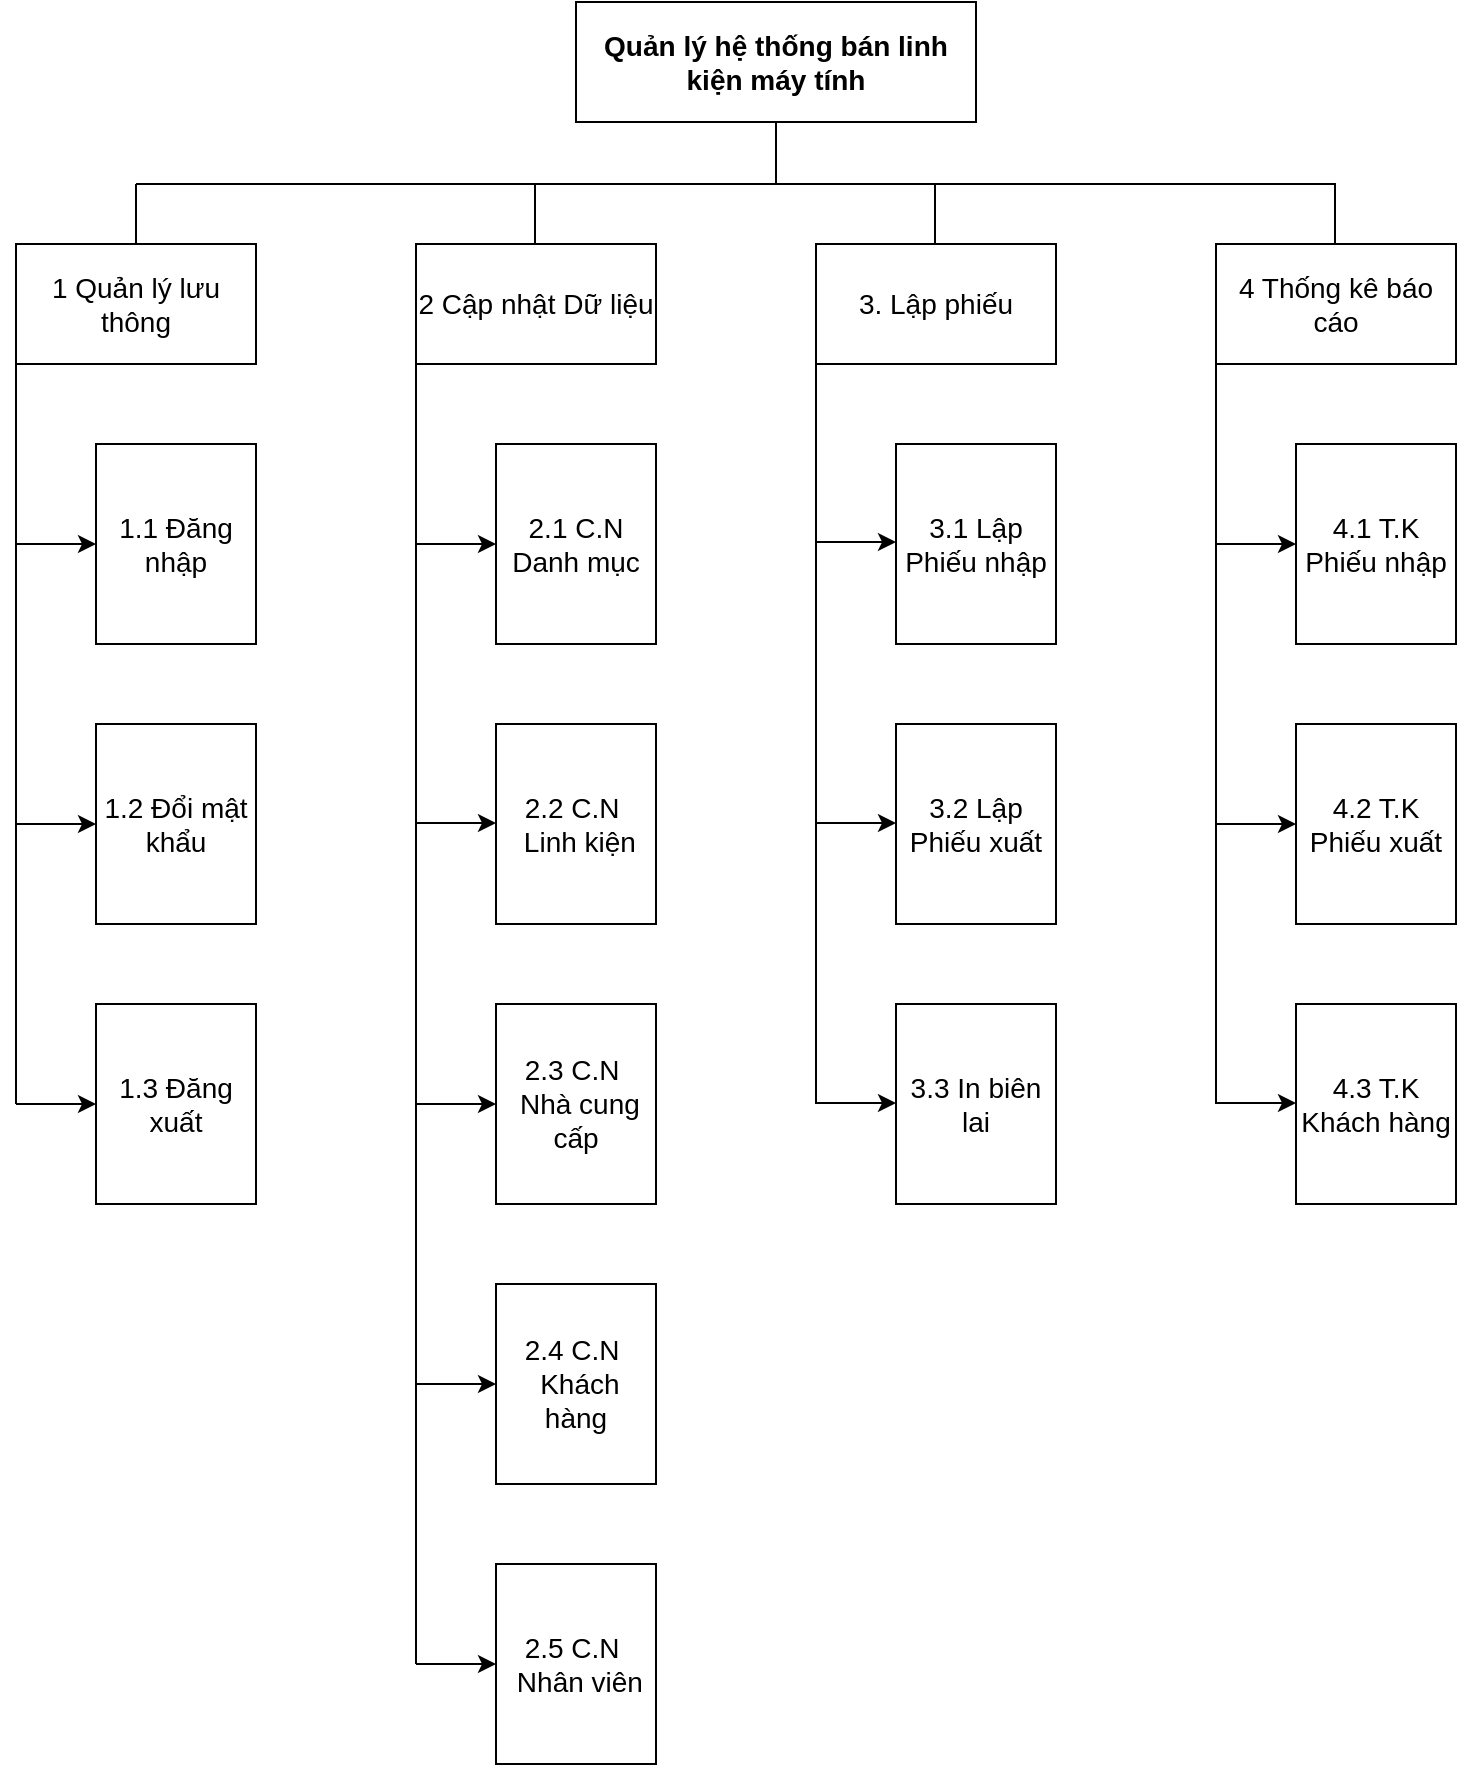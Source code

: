 <mxfile version="12.1.1" type="device" pages="1"><diagram id="UNdw_k5Ha2OBEMAnafcL" name="Page-1"><mxGraphModel dx="792" dy="1301" grid="1" gridSize="10" guides="1" tooltips="1" connect="1" arrows="1" fold="1" page="1" pageScale="1" pageWidth="583" pageHeight="827" math="0" shadow="0"><root><mxCell id="0"/><mxCell id="1" parent="0"/><mxCell id="4mhRfQul_G64qO2bnfWz-1" value="Quản lý hệ thống bán linh kiện máy tính" style="rounded=0;whiteSpace=wrap;html=1;fontStyle=1;fontSize=14;" parent="1" vertex="1"><mxGeometry x="320" y="-1" width="200" height="60" as="geometry"/></mxCell><mxCell id="4mhRfQul_G64qO2bnfWz-2" value="1 Quản lý lưu thông" style="rounded=0;whiteSpace=wrap;html=1;fontSize=14;" parent="1" vertex="1"><mxGeometry x="40" y="120" width="120" height="60" as="geometry"/></mxCell><mxCell id="4mhRfQul_G64qO2bnfWz-3" value="2 Cập nhật Dữ liệu" style="rounded=0;whiteSpace=wrap;html=1;fontSize=14;" parent="1" vertex="1"><mxGeometry x="240" y="120" width="120" height="60" as="geometry"/></mxCell><mxCell id="4mhRfQul_G64qO2bnfWz-4" value="1.1 Đăng nhập" style="rounded=0;whiteSpace=wrap;html=1;fontSize=14;" parent="1" vertex="1"><mxGeometry x="80" y="220" width="80" height="100" as="geometry"/></mxCell><mxCell id="4mhRfQul_G64qO2bnfWz-5" value="1.2 Đổi mật khẩu" style="rounded=0;whiteSpace=wrap;html=1;fontSize=14;" parent="1" vertex="1"><mxGeometry x="80" y="360" width="80" height="100" as="geometry"/></mxCell><mxCell id="4mhRfQul_G64qO2bnfWz-6" value="1.3 Đăng xuất" style="rounded=0;whiteSpace=wrap;html=1;fontSize=14;" parent="1" vertex="1"><mxGeometry x="80" y="500" width="80" height="100" as="geometry"/></mxCell><mxCell id="4mhRfQul_G64qO2bnfWz-8" value="2.1 C.N Danh mục" style="rounded=0;whiteSpace=wrap;html=1;fontSize=14;" parent="1" vertex="1"><mxGeometry x="280" y="220" width="80" height="100" as="geometry"/></mxCell><mxCell id="4mhRfQul_G64qO2bnfWz-9" value="2.2 C.N&amp;nbsp;&lt;br&gt;&amp;nbsp;Linh kiện" style="rounded=0;whiteSpace=wrap;html=1;fontSize=14;" parent="1" vertex="1"><mxGeometry x="280" y="360" width="80" height="100" as="geometry"/></mxCell><mxCell id="4mhRfQul_G64qO2bnfWz-11" value="3. Lập phiếu" style="rounded=0;whiteSpace=wrap;html=1;fontSize=14;" parent="1" vertex="1"><mxGeometry x="440" y="120" width="120" height="60" as="geometry"/></mxCell><mxCell id="4mhRfQul_G64qO2bnfWz-15" value="4 Thống kê báo cáo" style="rounded=0;whiteSpace=wrap;html=1;fontSize=14;" parent="1" vertex="1"><mxGeometry x="640" y="120" width="120" height="60" as="geometry"/></mxCell><mxCell id="4mhRfQul_G64qO2bnfWz-16" value="4.1 T.K Phiếu nhập" style="rounded=0;whiteSpace=wrap;html=1;fontSize=14;" parent="1" vertex="1"><mxGeometry x="680" y="220" width="80" height="100" as="geometry"/></mxCell><mxCell id="4mhRfQul_G64qO2bnfWz-17" value="4.2 T.K Phiếu xuất" style="rounded=0;whiteSpace=wrap;html=1;fontSize=14;" parent="1" vertex="1"><mxGeometry x="680" y="360" width="80" height="100" as="geometry"/></mxCell><mxCell id="4mhRfQul_G64qO2bnfWz-20" value="" style="endArrow=none;html=1;fontSize=14;entryX=0.5;entryY=1;entryDx=0;entryDy=0;" parent="1" target="4mhRfQul_G64qO2bnfWz-1" edge="1"><mxGeometry width="50" height="50" relative="1" as="geometry"><mxPoint x="420" y="90" as="sourcePoint"/><mxPoint x="420" y="80" as="targetPoint"/></mxGeometry></mxCell><mxCell id="4mhRfQul_G64qO2bnfWz-22" value="" style="endArrow=none;html=1;fontSize=14;" parent="1" edge="1"><mxGeometry width="50" height="50" relative="1" as="geometry"><mxPoint x="100" y="90" as="sourcePoint"/><mxPoint x="700" y="90" as="targetPoint"/></mxGeometry></mxCell><mxCell id="4mhRfQul_G64qO2bnfWz-23" value="" style="endArrow=none;html=1;fontSize=14;entryX=0.5;entryY=0;entryDx=0;entryDy=0;" parent="1" target="4mhRfQul_G64qO2bnfWz-2" edge="1"><mxGeometry width="50" height="50" relative="1" as="geometry"><mxPoint x="100" y="90" as="sourcePoint"/><mxPoint x="160" as="targetPoint"/></mxGeometry></mxCell><mxCell id="4mhRfQul_G64qO2bnfWz-24" value="" style="endArrow=none;html=1;fontSize=14;entryX=0.5;entryY=0;entryDx=0;entryDy=0;" parent="1" edge="1"><mxGeometry width="50" height="50" relative="1" as="geometry"><mxPoint x="299.5" y="90" as="sourcePoint"/><mxPoint x="299.5" y="120" as="targetPoint"/></mxGeometry></mxCell><mxCell id="4mhRfQul_G64qO2bnfWz-25" value="" style="endArrow=none;html=1;fontSize=14;entryX=0.5;entryY=0;entryDx=0;entryDy=0;" parent="1" edge="1"><mxGeometry width="50" height="50" relative="1" as="geometry"><mxPoint x="499.5" y="90" as="sourcePoint"/><mxPoint x="499.5" y="120" as="targetPoint"/></mxGeometry></mxCell><mxCell id="4mhRfQul_G64qO2bnfWz-26" value="" style="endArrow=none;html=1;fontSize=14;entryX=0.5;entryY=0;entryDx=0;entryDy=0;" parent="1" edge="1"><mxGeometry width="50" height="50" relative="1" as="geometry"><mxPoint x="699.5" y="90" as="sourcePoint"/><mxPoint x="699.5" y="120" as="targetPoint"/></mxGeometry></mxCell><mxCell id="4mhRfQul_G64qO2bnfWz-27" value="" style="endArrow=none;html=1;fontSize=14;entryX=0;entryY=0.75;entryDx=0;entryDy=0;" parent="1" target="4mhRfQul_G64qO2bnfWz-2" edge="1"><mxGeometry width="50" height="50" relative="1" as="geometry"><mxPoint x="40" y="550" as="sourcePoint"/><mxPoint x="70" y="250" as="targetPoint"/></mxGeometry></mxCell><mxCell id="4mhRfQul_G64qO2bnfWz-28" value="" style="endArrow=classic;html=1;fontSize=14;entryX=0;entryY=0.5;entryDx=0;entryDy=0;" parent="1" target="4mhRfQul_G64qO2bnfWz-4" edge="1"><mxGeometry width="50" height="50" relative="1" as="geometry"><mxPoint x="40" y="270" as="sourcePoint"/><mxPoint x="70" y="290" as="targetPoint"/></mxGeometry></mxCell><mxCell id="4mhRfQul_G64qO2bnfWz-29" value="" style="endArrow=classic;html=1;fontSize=14;entryX=0;entryY=0.5;entryDx=0;entryDy=0;" parent="1" edge="1"><mxGeometry width="50" height="50" relative="1" as="geometry"><mxPoint x="40" y="410.0" as="sourcePoint"/><mxPoint x="80" y="410.0" as="targetPoint"/></mxGeometry></mxCell><mxCell id="4mhRfQul_G64qO2bnfWz-30" value="" style="endArrow=classic;html=1;fontSize=14;entryX=0;entryY=0.5;entryDx=0;entryDy=0;" parent="1" edge="1"><mxGeometry width="50" height="50" relative="1" as="geometry"><mxPoint x="40" y="550.0" as="sourcePoint"/><mxPoint x="80" y="550.0" as="targetPoint"/></mxGeometry></mxCell><mxCell id="4mhRfQul_G64qO2bnfWz-32" value="" style="endArrow=none;html=1;fontSize=14;entryX=0;entryY=0.75;entryDx=0;entryDy=0;" parent="1" target="4mhRfQul_G64qO2bnfWz-3" edge="1"><mxGeometry width="50" height="50" relative="1" as="geometry"><mxPoint x="240" y="830" as="sourcePoint"/><mxPoint x="270" y="210" as="targetPoint"/></mxGeometry></mxCell><mxCell id="4mhRfQul_G64qO2bnfWz-33" value="" style="endArrow=classic;html=1;fontSize=14;entryX=0;entryY=0.5;entryDx=0;entryDy=0;" parent="1" edge="1"><mxGeometry width="50" height="50" relative="1" as="geometry"><mxPoint x="240" y="270" as="sourcePoint"/><mxPoint x="280" y="270" as="targetPoint"/></mxGeometry></mxCell><mxCell id="4mhRfQul_G64qO2bnfWz-34" value="" style="endArrow=classic;html=1;fontSize=14;entryX=0;entryY=0.5;entryDx=0;entryDy=0;" parent="1" edge="1"><mxGeometry width="50" height="50" relative="1" as="geometry"><mxPoint x="240" y="409.5" as="sourcePoint"/><mxPoint x="280" y="409.5" as="targetPoint"/></mxGeometry></mxCell><mxCell id="4mhRfQul_G64qO2bnfWz-35" value="" style="endArrow=classic;html=1;fontSize=14;entryX=0;entryY=0.5;entryDx=0;entryDy=0;" parent="1" edge="1"><mxGeometry width="50" height="50" relative="1" as="geometry"><mxPoint x="240" y="550" as="sourcePoint"/><mxPoint x="280" y="550" as="targetPoint"/></mxGeometry></mxCell><mxCell id="4mhRfQul_G64qO2bnfWz-42" value="" style="endArrow=none;html=1;fontSize=14;entryX=0;entryY=0.75;entryDx=0;entryDy=0;" parent="1" target="4mhRfQul_G64qO2bnfWz-15" edge="1"><mxGeometry width="50" height="50" relative="1" as="geometry"><mxPoint x="640" y="550" as="sourcePoint"/><mxPoint x="660" y="210" as="targetPoint"/></mxGeometry></mxCell><mxCell id="4mhRfQul_G64qO2bnfWz-43" value="" style="endArrow=classic;html=1;fontSize=14;entryX=0;entryY=0.5;entryDx=0;entryDy=0;" parent="1" edge="1"><mxGeometry width="50" height="50" relative="1" as="geometry"><mxPoint x="640" y="270" as="sourcePoint"/><mxPoint x="680" y="270" as="targetPoint"/></mxGeometry></mxCell><mxCell id="4mhRfQul_G64qO2bnfWz-44" value="" style="endArrow=classic;html=1;fontSize=14;entryX=0;entryY=0.5;entryDx=0;entryDy=0;" parent="1" edge="1"><mxGeometry width="50" height="50" relative="1" as="geometry"><mxPoint x="640" y="410" as="sourcePoint"/><mxPoint x="680" y="410" as="targetPoint"/><Array as="points"><mxPoint x="660" y="410"/></Array></mxGeometry></mxCell><mxCell id="4mhRfQul_G64qO2bnfWz-45" value="2.3 C.N&amp;nbsp;&lt;br&gt;&amp;nbsp;Nhà cung cấp" style="rounded=0;whiteSpace=wrap;html=1;fontSize=14;" parent="1" vertex="1"><mxGeometry x="280" y="500" width="80" height="100" as="geometry"/></mxCell><mxCell id="4mhRfQul_G64qO2bnfWz-46" value="" style="endArrow=classic;html=1;fontSize=14;entryX=0;entryY=0.5;entryDx=0;entryDy=0;" parent="1" edge="1"><mxGeometry width="50" height="50" relative="1" as="geometry"><mxPoint x="240" y="690" as="sourcePoint"/><mxPoint x="280" y="690" as="targetPoint"/></mxGeometry></mxCell><mxCell id="4mhRfQul_G64qO2bnfWz-47" value="4.3 T.K Khách hàng" style="rounded=0;whiteSpace=wrap;html=1;fontSize=14;" parent="1" vertex="1"><mxGeometry x="680" y="500" width="80" height="100" as="geometry"/></mxCell><mxCell id="4mhRfQul_G64qO2bnfWz-49" value="" style="endArrow=classic;html=1;fontSize=14;entryX=0;entryY=0.5;entryDx=0;entryDy=0;" parent="1" edge="1"><mxGeometry width="50" height="50" relative="1" as="geometry"><mxPoint x="640" y="549.5" as="sourcePoint"/><mxPoint x="680" y="549.5" as="targetPoint"/><Array as="points"><mxPoint x="660" y="549.5"/></Array></mxGeometry></mxCell><mxCell id="05tqMwleND_IdeqO7oYv-1" value="2.4 C.N&amp;nbsp;&lt;br&gt;&amp;nbsp;Khách hàng" style="rounded=0;whiteSpace=wrap;html=1;fontSize=14;" parent="1" vertex="1"><mxGeometry x="280" y="640" width="80" height="100" as="geometry"/></mxCell><mxCell id="05tqMwleND_IdeqO7oYv-2" value="2.5 C.N&amp;nbsp;&lt;br&gt;&amp;nbsp;Nhân viên" style="rounded=0;whiteSpace=wrap;html=1;fontSize=14;" parent="1" vertex="1"><mxGeometry x="280" y="780" width="80" height="100" as="geometry"/></mxCell><mxCell id="05tqMwleND_IdeqO7oYv-3" value="" style="endArrow=classic;html=1;fontSize=14;entryX=0;entryY=0.5;entryDx=0;entryDy=0;" parent="1" edge="1"><mxGeometry width="50" height="50" relative="1" as="geometry"><mxPoint x="240" y="830.0" as="sourcePoint"/><mxPoint x="280" y="830.0" as="targetPoint"/></mxGeometry></mxCell><mxCell id="05tqMwleND_IdeqO7oYv-5" value="3.1 Lập Phiếu nhập" style="rounded=0;whiteSpace=wrap;html=1;fontSize=14;" parent="1" vertex="1"><mxGeometry x="480" y="220" width="80" height="100" as="geometry"/></mxCell><mxCell id="05tqMwleND_IdeqO7oYv-6" value="3.2 Lập Phiếu xuất" style="rounded=0;whiteSpace=wrap;html=1;fontSize=14;" parent="1" vertex="1"><mxGeometry x="480" y="360" width="80" height="100" as="geometry"/></mxCell><mxCell id="05tqMwleND_IdeqO7oYv-7" value="3.3 In biên lai" style="rounded=0;whiteSpace=wrap;html=1;fontSize=14;" parent="1" vertex="1"><mxGeometry x="480" y="500" width="80" height="100" as="geometry"/></mxCell><mxCell id="05tqMwleND_IdeqO7oYv-9" value="" style="endArrow=none;html=1;entryX=0;entryY=0.75;entryDx=0;entryDy=0;" parent="1" target="4mhRfQul_G64qO2bnfWz-11" edge="1"><mxGeometry width="50" height="50" relative="1" as="geometry"><mxPoint x="440" y="550" as="sourcePoint"/><mxPoint x="450" y="360" as="targetPoint"/></mxGeometry></mxCell><mxCell id="05tqMwleND_IdeqO7oYv-10" value="" style="endArrow=classic;html=1;fontSize=14;entryX=0;entryY=0.5;entryDx=0;entryDy=0;" parent="1" edge="1"><mxGeometry width="50" height="50" relative="1" as="geometry"><mxPoint x="440" y="269" as="sourcePoint"/><mxPoint x="480" y="269" as="targetPoint"/></mxGeometry></mxCell><mxCell id="05tqMwleND_IdeqO7oYv-11" value="" style="endArrow=classic;html=1;fontSize=14;entryX=0;entryY=0.5;entryDx=0;entryDy=0;" parent="1" edge="1"><mxGeometry width="50" height="50" relative="1" as="geometry"><mxPoint x="440" y="409.5" as="sourcePoint"/><mxPoint x="480" y="409.5" as="targetPoint"/></mxGeometry></mxCell><mxCell id="05tqMwleND_IdeqO7oYv-12" value="" style="endArrow=classic;html=1;fontSize=14;entryX=0;entryY=0.5;entryDx=0;entryDy=0;" parent="1" edge="1"><mxGeometry width="50" height="50" relative="1" as="geometry"><mxPoint x="440" y="549.5" as="sourcePoint"/><mxPoint x="480" y="549.5" as="targetPoint"/></mxGeometry></mxCell></root></mxGraphModel></diagram></mxfile>